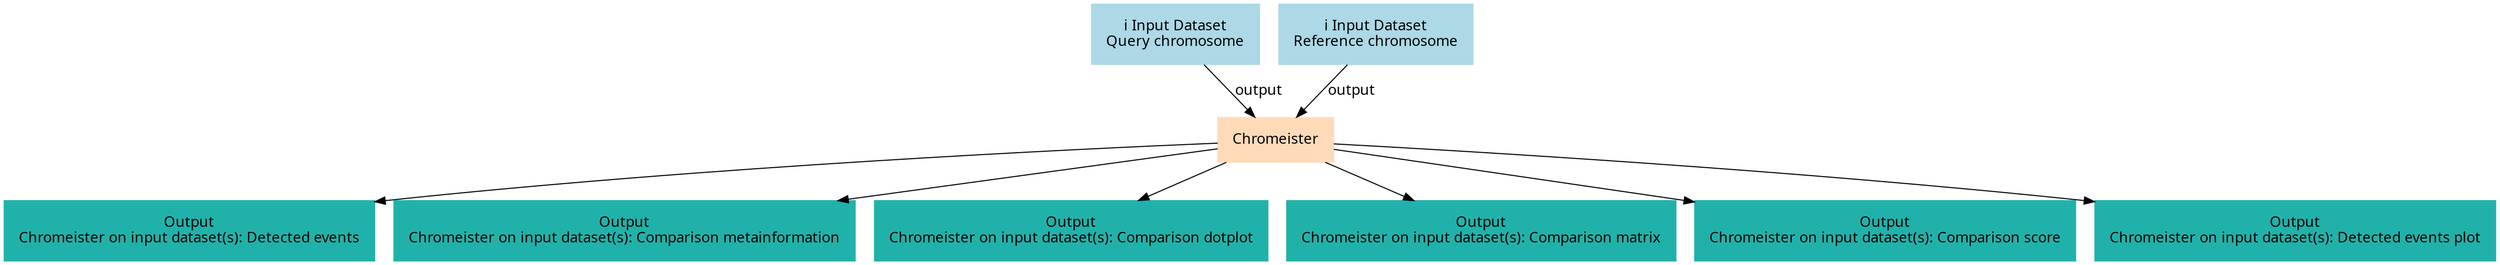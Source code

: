 digraph main {
  node [fontname="Atkinson Hyperlegible", shape=box, color=white,style=filled,color=peachpuff,margin="0.2,0.2"];
  edge [fontname="Atkinson Hyperlegible"];
  0[color=lightblue,label="ℹ️ Input Dataset\nQuery chromosome"]
  1[color=lightblue,label="ℹ️ Input Dataset\nReference chromosome"]
  2[label="Chromeister"]
  1 -> 2 [label="output"]
  0 -> 2 [label="output"]
  k58cf0c0c92004ba497276d908ccdfa9a[color=lightseagreen,label="Output\nChromeister on input dataset(s): Detected events"]
  2 -> k58cf0c0c92004ba497276d908ccdfa9a
  k2afd0e7cd1cf4bfdbec66cc237ff3e2c[color=lightseagreen,label="Output\nChromeister on input dataset(s): Comparison metainformation"]
  2 -> k2afd0e7cd1cf4bfdbec66cc237ff3e2c
  kc248576c1c39416c99d040c520e3da67[color=lightseagreen,label="Output\nChromeister on input dataset(s): Comparison dotplot"]
  2 -> kc248576c1c39416c99d040c520e3da67
  k5f9aad77f9ee4932ab22bb5fd83f416c[color=lightseagreen,label="Output\nChromeister on input dataset(s): Comparison matrix"]
  2 -> k5f9aad77f9ee4932ab22bb5fd83f416c
  kdea450c2712643dcaf7a9f2b704c76dd[color=lightseagreen,label="Output\nChromeister on input dataset(s): Comparison score"]
  2 -> kdea450c2712643dcaf7a9f2b704c76dd
  k9a03f72255884a3fb70e0ec9979c16dd[color=lightseagreen,label="Output\nChromeister on input dataset(s): Detected events plot"]
  2 -> k9a03f72255884a3fb70e0ec9979c16dd
}